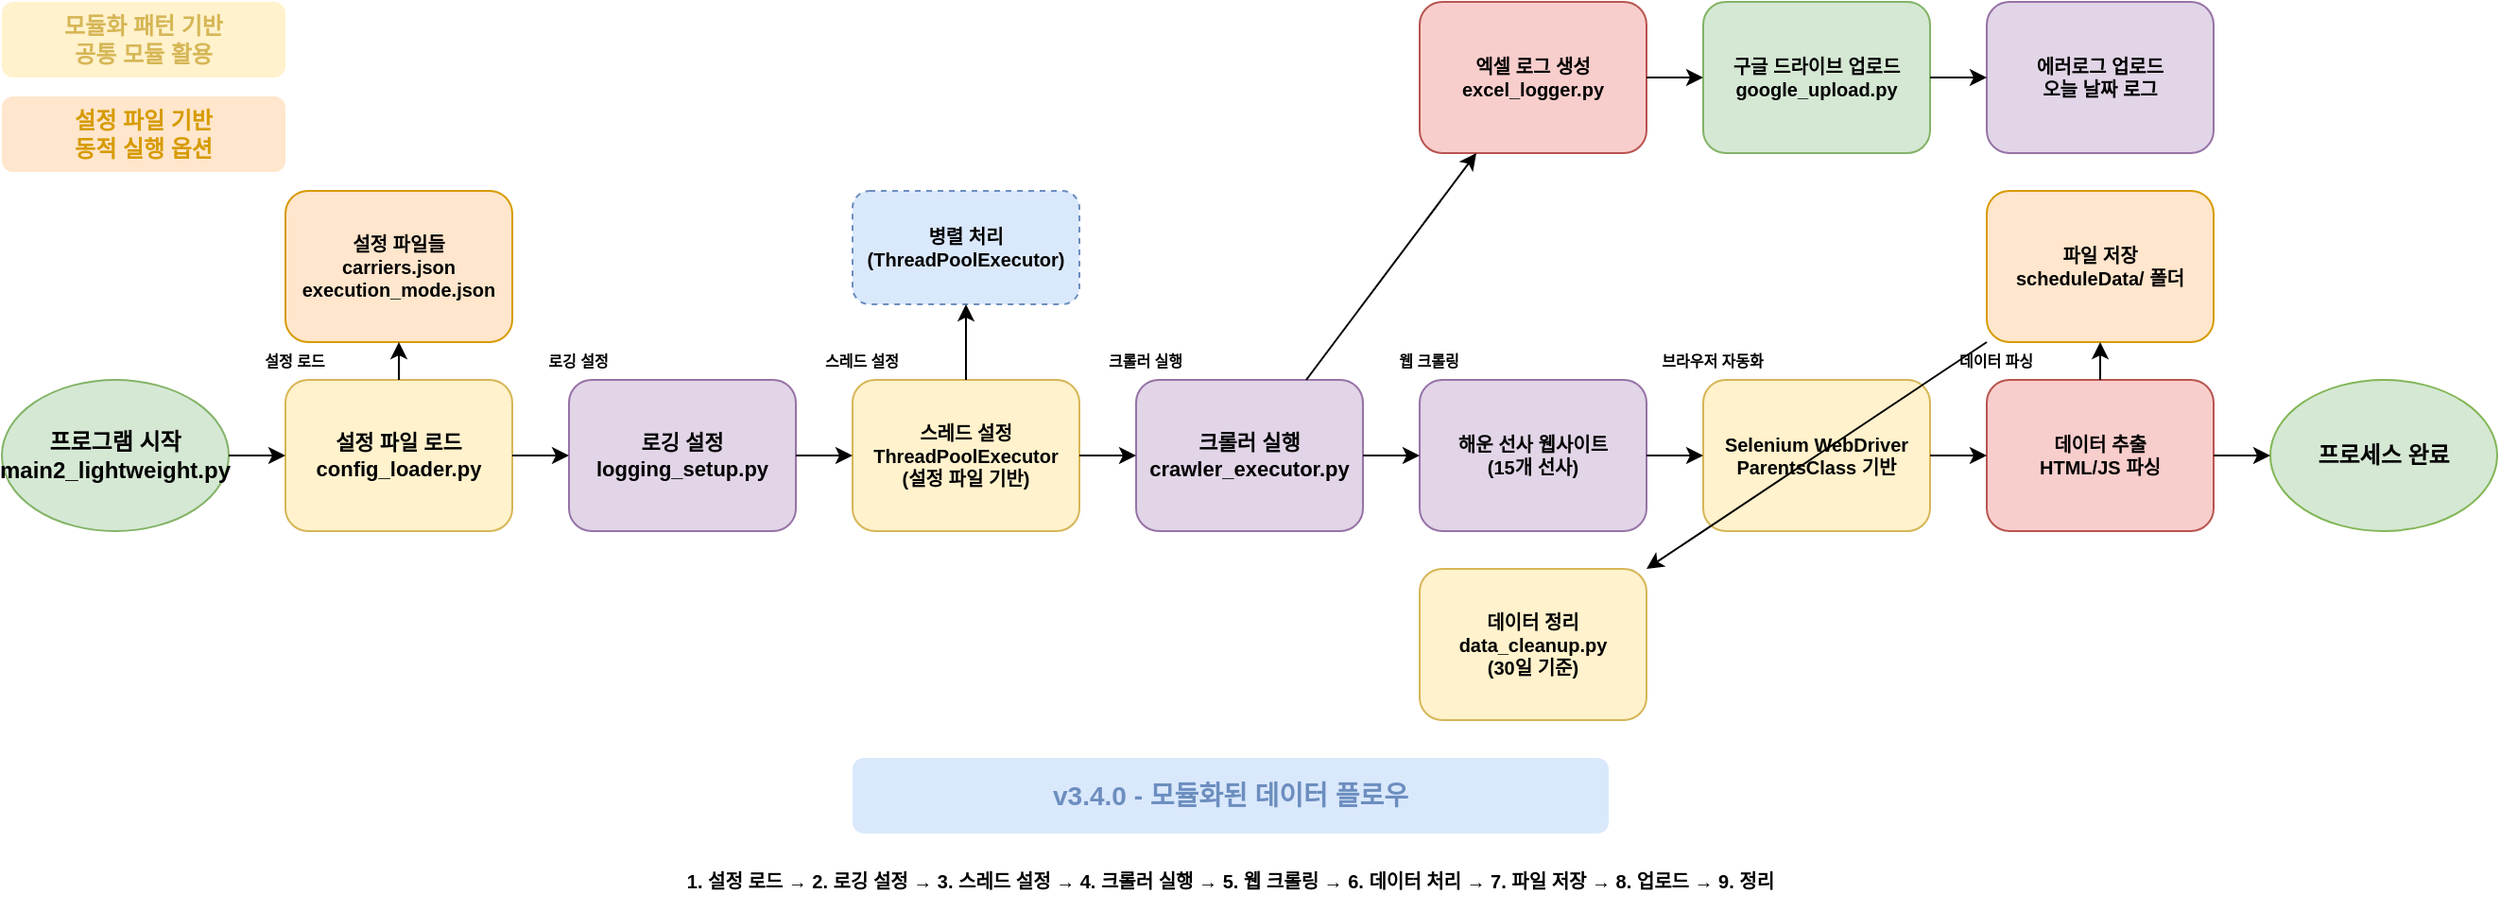 <?xml version="1.0" encoding="UTF-8"?>
<mxfile version="22.1.16" type="device">
  <diagram name="Data_Flow_v3.4.0" id="dataflow">
    <mxGraphModel dx="1422" dy="794" grid="1" gridSize="10" guides="1" tooltips="1" connect="1" arrows="1" fold="1" page="1" pageScale="1" pageWidth="1400" pageHeight="1000" math="0" shadow="0">
      <root>
        <mxCell id="0" />
        <mxCell id="1" parent="0" />
        
        <!-- 시작점 -->
        <mxCell id="start" value="프로그램 시작&#xa;main2_lightweight.py" style="ellipse;whiteSpace=wrap;html=1;fillColor=#d5e8d4;strokeColor=#82b366;fontSize=12;fontStyle=1;" vertex="1" parent="1">
          <mxGeometry x="50" y="400" width="120" height="80" as="geometry" />
        </mxCell>
        
        <!-- 설정 로드 -->
        <mxCell id="config_load" value="설정 파일 로드&#xa;config_loader.py" style="rounded=1;whiteSpace=wrap;html=1;fillColor=#fff2cc;strokeColor=#d6b656;fontSize=11;fontStyle=1;" vertex="1" parent="1">
          <mxGeometry x="200" y="400" width="120" height="80" as="geometry" />
        </mxCell>
        
        <!-- 설정 파일들 -->
        <mxCell id="config_files" value="설정 파일들&#xa;carriers.json&#xa;execution_mode.json" style="rounded=1;whiteSpace=wrap;html=1;fillColor=#ffe6cc;strokeColor=#d79b00;fontSize=10;fontStyle=1;" vertex="1" parent="1">
          <mxGeometry x="200" y="300" width="120" height="80" as="geometry" />
        </mxCell>
        
        <!-- 로깅 설정 -->
        <mxCell id="logging_setup" value="로깅 설정&#xa;logging_setup.py" style="rounded=1;whiteSpace=wrap;html=1;fillColor=#e1d5e7;strokeColor=#9673a6;fontSize=11;fontStyle=1;" vertex="1" parent="1">
          <mxGeometry x="350" y="400" width="120" height="80" as="geometry" />
        </mxCell>
        
        <!-- 스레드 설정 -->
        <mxCell id="thread_setup" value="스레드 설정&#xa;ThreadPoolExecutor&#xa;(설정 파일 기반)" style="rounded=1;whiteSpace=wrap;html=1;fillColor=#fff2cc;strokeColor=#d6b656;fontSize=10;fontStyle=1;" vertex="1" parent="1">
          <mxGeometry x="500" y="400" width="120" height="80" as="geometry" />
        </mxCell>
        
        <!-- 크롤러 실행 -->
        <mxCell id="crawler_exec" value="크롤러 실행&#xa;crawler_executor.py" style="rounded=1;whiteSpace=wrap;html=1;fillColor=#e1d5e7;strokeColor=#9673a6;fontSize=11;fontStyle=1;" vertex="1" parent="1">
          <mxGeometry x="650" y="400" width="120" height="80" as="geometry" />
        </mxCell>
        
        <!-- 웹사이트 -->
        <mxCell id="website" value="해운 선사 웹사이트&#xa;(15개 선사)" style="rounded=1;whiteSpace=wrap;html=1;fillColor=#e1d5e7;strokeColor=#9673a6;fontSize=10;fontStyle=1;" vertex="1" parent="1">
          <mxGeometry x="800" y="400" width="120" height="80" as="geometry" />
        </mxCell>
        
        <!-- Selenium -->
        <mxCell id="selenium" value="Selenium WebDriver&#xa;ParentsClass 기반" style="rounded=1;whiteSpace=wrap;html=1;fillColor=#fff2cc;strokeColor=#d6b656;fontSize=10;fontStyle=1;" vertex="1" parent="1">
          <mxGeometry x="950" y="400" width="120" height="80" as="geometry" />
        </mxCell>
        
        <!-- 데이터 추출 -->
        <mxCell id="extract" value="데이터 추출&#xa;HTML/JS 파싱" style="rounded=1;whiteSpace=wrap;html=1;fillColor=#f8cecc;strokeColor=#b85450;fontSize=10;fontStyle=1;" vertex="1" parent="1">
          <mxGeometry x="1100" y="400" width="120" height="80" as="geometry" />
        </mxCell>
        
        <!-- 파일 저장 -->
        <mxCell id="save" value="파일 저장&#xa;scheduleData/ 폴더" style="rounded=1;whiteSpace=wrap;html=1;fillColor=#ffe6cc;strokeColor=#d79b00;fontSize=10;fontStyle=1;" vertex="1" parent="1">
          <mxGeometry x="1100" y="300" width="120" height="80" as="geometry" />
        </mxCell>
        
        <!-- 엑셀 로그 -->
        <mxCell id="excel_log" value="엑셀 로그 생성&#xa;excel_logger.py" style="rounded=1;whiteSpace=wrap;html=1;fillColor=#f8cecc;strokeColor=#b85450;fontSize=10;fontStyle=1;" vertex="1" parent="1">
          <mxGeometry x="800" y="200" width="120" height="80" as="geometry" />
        </mxCell>
        
        <!-- 구글 드라이브 업로드 -->
        <mxCell id="gdrive_upload" value="구글 드라이브 업로드&#xa;google_upload.py" style="rounded=1;whiteSpace=wrap;html=1;fillColor=#d5e8d4;strokeColor=#82b366;fontSize=10;fontStyle=1;" vertex="1" parent="1">
          <mxGeometry x="950" y="200" width="120" height="80" as="geometry" />
        </mxCell>
        
        <!-- 에러로그 업로드 -->
        <mxCell id="errorlog_upload" value="에러로그 업로드&#xa;오늘 날짜 로그" style="rounded=1;whiteSpace=wrap;html=1;fillColor=#e1d5e7;strokeColor=#9673a6;fontSize=10;fontStyle=1;" vertex="1" parent="1">
          <mxGeometry x="1100" y="200" width="120" height="80" as="geometry" />
        </mxCell>
        
        <!-- 데이터 정리 -->
        <mxCell id="cleanup" value="데이터 정리&#xa;data_cleanup.py&#xa;(30일 기준)" style="rounded=1;whiteSpace=wrap;html=1;fillColor=#fff2cc;strokeColor=#d6b656;fontSize=10;fontStyle=1;" vertex="1" parent="1">
          <mxGeometry x="800" y="500" width="120" height="80" as="geometry" />
        </mxCell>
        
        <!-- 완료 -->
        <mxCell id="end" value="프로세스 완료" style="ellipse;whiteSpace=wrap;html=1;fillColor=#d5e8d4;strokeColor=#82b656;fontSize=12;fontStyle=1;" vertex="1" parent="1">
          <mxGeometry x="1250" y="400" width="120" height="80" as="geometry" />
        </mxCell>
        
        <!-- 병렬 처리 표시 -->
        <mxCell id="parallel" value="병렬 처리&#xa;(ThreadPoolExecutor)" style="rounded=1;whiteSpace=wrap;html=1;fillColor=#dae8fc;strokeColor=#6c8ebf;fontSize=10;fontStyle=1;dashed=1;" vertex="1" parent="1">
          <mxGeometry x="500" y="300" width="120" height="60" as="geometry" />
        </mxCell>
        
        <!-- 연결선들 - 메인 플로우 -->
        <mxCell id="edge1" edge="1" parent="1" source="start" target="config_load">
          <mxGeometry relative="1" as="geometry" />
        </mxCell>
        
        <mxCell id="edge2" edge="1" parent="1" source="config_load" target="logging_setup">
          <mxGeometry relative="1" as="geometry" />
        </mxCell>
        
        <mxCell id="edge3" edge="1" parent="1" source="logging_setup" target="thread_setup">
          <mxGeometry relative="1" as="geometry" />
        </mxCell>
        
        <mxCell id="edge4" edge="1" parent="1" source="thread_setup" target="crawler_exec">
          <mxGeometry relative="1" as="geometry" />
        </mxCell>
        
        <mxCell id="edge5" edge="1" parent="1" source="crawler_exec" target="website">
          <mxGeometry relative="1" as="geometry" />
        </mxCell>
        
        <mxCell id="edge6" edge="1" parent="1" source="website" target="selenium">
          <mxGeometry relative="1" as="geometry" />
        </mxCell>
        
        <mxCell id="edge7" edge="1" parent="1" source="selenium" target="extract">
          <mxGeometry relative="1" as="geometry" />
        </mxCell>
        
        <mxCell id="edge8" edge="1" parent="1" source="extract" target="save">
          <mxGeometry relative="1" as="geometry" />
        </mxCell>
        
        <mxCell id="edge9" edge="1" parent="1" source="extract" target="end">
          <mxGeometry relative="1" as="geometry" />
        </mxCell>
        
        <!-- 설정 파일 연결 -->
        <mxCell id="edge10" edge="1" parent="1" source="config_load" target="config_files">
          <mxGeometry relative="1" as="geometry" />
        </mxCell>
        
        <!-- 병렬 처리 연결 -->
        <mxCell id="edge11" edge="1" parent="1" source="thread_setup" target="parallel">
          <mxGeometry relative="1" as="geometry" />
        </mxCell>
        
        <!-- 엑셀 로그 플로우 -->
        <mxCell id="edge12" edge="1" parent="1" source="crawler_exec" target="excel_log">
          <mxGeometry relative="1" as="geometry" />
        </mxCell>
        
        <mxCell id="edge13" edge="1" parent="1" source="excel_log" target="gdrive_upload">
          <mxGeometry relative="1" as="geometry" />
        </mxCell>
        
        <mxCell id="edge14" edge="1" parent="1" source="gdrive_upload" target="errorlog_upload">
          <mxGeometry relative="1" as="geometry" />
        </mxCell>
        
        <!-- 데이터 정리 플로우 -->
        <mxCell id="edge15" edge="1" parent="1" source="save" target="cleanup">
          <mxGeometry relative="1" as="geometry" />
        </mxCell>
        
        <!-- 화살표 레이블 -->
        <mxCell id="label1" value="설정 로드" style="text;html=1;strokeColor=none;fillColor=none;align=center;verticalAlign=middle;whiteSpace=wrap;rounded=0;fontSize=8;fontStyle=1;" vertex="1" parent="1">
          <mxGeometry x="175" y="380" width="60" height="20" as="geometry" />
        </mxCell>
        
        <mxCell id="label2" value="로깅 설정" style="text;html=1;strokeColor=none;fillColor=none;align=center;verticalAlign=middle;whiteSpace=wrap;rounded=0;fontSize=8;fontStyle=1;" vertex="1" parent="1">
          <mxGeometry x="325" y="380" width="60" height="20" as="geometry" />
        </mxCell>
        
        <mxCell id="label3" value="스레드 설정" style="text;html=1;strokeColor=none;fillColor=none;align=center;verticalAlign=middle;whiteSpace=wrap;rounded=0;fontSize=8;fontStyle=1;" vertex="1" parent="1">
          <mxGeometry x="475" y="380" width="60" height="20" as="geometry" />
        </mxCell>
        
        <mxCell id="label4" value="크롤러 실행" style="text;html=1;strokeColor=none;fillColor=none;align=center;verticalAlign=middle;whiteSpace=wrap;rounded=0;fontSize=8;fontStyle=1;" vertex="1" parent="1">
          <mxGeometry x="625" y="380" width="60" height="20" as="geometry" />
        </mxCell>
        
        <mxCell id="label5" value="웹 크롤링" style="text;html=1;strokeColor=none;fillColor=none;align=center;verticalAlign=middle;whiteSpace=wrap;rounded=0;fontSize=8;fontStyle=1;" vertex="1" parent="1">
          <mxGeometry x="775" y="380" width="60" height="20" as="geometry" />
        </mxCell>
        
        <mxCell id="label6" value="브라우저 자동화" style="text;html=1;strokeColor=none;fillColor=none;align=center;verticalAlign=middle;whiteSpace=wrap;rounded=0;fontSize=8;fontStyle=1;" vertex="1" parent="1">
          <mxGeometry x="925" y="380" width="60" height="20" as="geometry" />
        </mxCell>
        
        <mxCell id="label7" value="데이터 파싱" style="text;html=1;strokeColor=none;fillColor=none;align=center;verticalAlign=middle;whiteSpace=wrap;rounded=0;fontSize=8;fontStyle=1;" vertex="1" parent="1">
          <mxGeometry x="1075" y="380" width="60" height="20" as="geometry" />
        </mxCell>
        
        <!-- 모듈화 패턴 표시 -->
        <mxCell id="module_label" value="모듈화 패턴 기반&#xa;공통 모듈 활용" style="text;html=1;strokeColor=none;fillColor=#fff2cc;align=center;verticalAlign=middle;whiteSpace=wrap;rounded=1;fontSize=12;fontStyle=1;fontColor=#d6b656;" vertex="1" parent="1">
          <mxGeometry x="50" y="200" width="150" height="40" as="geometry" />
        </mxCell>
        
        <!-- 설정 파일 기반 표시 -->
        <mxCell id="config_label" value="설정 파일 기반&#xa;동적 실행 옵션" style="text;html=1;strokeColor=none;fillColor=#ffe6cc;align=center;verticalAlign=middle;whiteSpace=wrap;rounded=1;fontSize=12;fontStyle=1;fontColor=#d79b00;" vertex="1" parent="1">
          <mxGeometry x="50" y="250" width="150" height="40" as="geometry" />
        </mxCell>
        
        <!-- 버전 정보 -->
        <mxCell id="version" value="v3.4.0 - 모듈화된 데이터 플로우" style="text;html=1;strokeColor=none;fillColor=#dae8fc;align=center;verticalAlign=middle;whiteSpace=wrap;rounded=1;fontSize=14;fontStyle=1;fontColor=#6c8ebf;" vertex="1" parent="1">
          <mxGeometry x="500" y="600" width="400" height="40" as="geometry" />
        </mxCell>
        
        <!-- 플로우 설명 -->
        <mxCell id="flow_desc" value="1. 설정 로드 → 2. 로깅 설정 → 3. 스레드 설정 → 4. 크롤러 실행 → 5. 웹 크롤링 → 6. 데이터 처리 → 7. 파일 저장 → 8. 업로드 → 9. 정리" style="text;html=1;strokeColor=none;fillColor=none;align=center;verticalAlign=middle;whiteSpace=wrap;rounded=0;fontSize=10;fontStyle=1;" vertex="1" parent="1">
          <mxGeometry x="200" y="650" width="1000" height="30" as="geometry" />
        </mxCell>
        
      </root>
    </mxGraphModel>
  </diagram>
</mxfile>